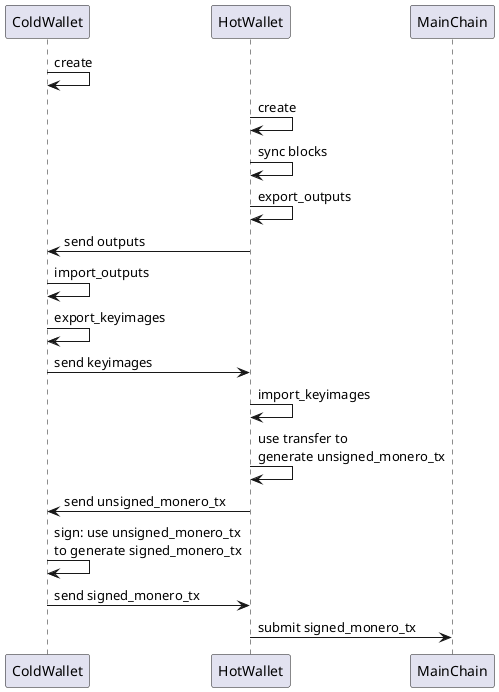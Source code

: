 @startuml

ColdWallet -> ColdWallet: create
HotWallet -> HotWallet: create


HotWallet -> HotWallet: sync blocks
HotWallet -> HotWallet: export_outputs
HotWallet -> ColdWallet: send outputs


ColdWallet -> ColdWallet: import_outputs
ColdWallet -> ColdWallet: export_keyimages

ColdWallet -> HotWallet: send keyimages

HotWallet -> HotWallet: import_keyimages

HotWallet -> HotWallet: use transfer to \ngenerate unsigned_monero_tx
HotWallet -> ColdWallet: send unsigned_monero_tx

ColdWallet -> ColdWallet: sign: use unsigned_monero_tx \nto generate signed_monero_tx
ColdWallet -> HotWallet: send signed_monero_tx

HotWallet -> MainChain: submit signed_monero_tx


@enduml